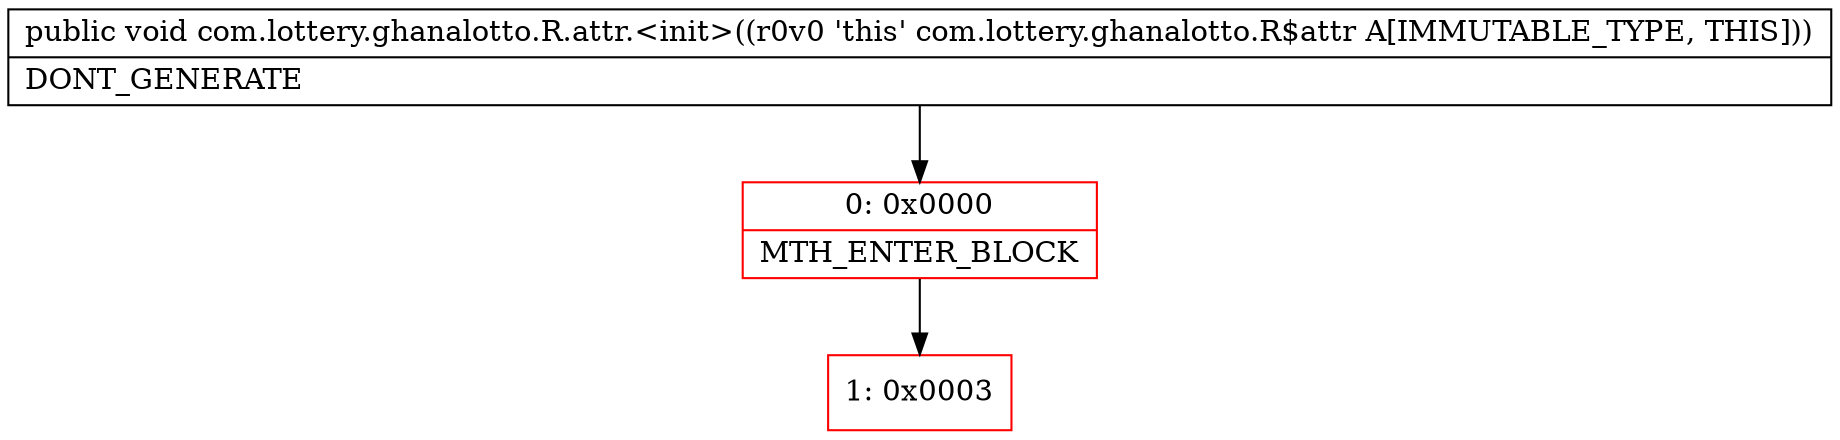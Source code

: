 digraph "CFG forcom.lottery.ghanalotto.R.attr.\<init\>()V" {
subgraph cluster_Region_387797440 {
label = "R(0)";
node [shape=record,color=blue];
}
Node_0 [shape=record,color=red,label="{0\:\ 0x0000|MTH_ENTER_BLOCK\l}"];
Node_1 [shape=record,color=red,label="{1\:\ 0x0003}"];
MethodNode[shape=record,label="{public void com.lottery.ghanalotto.R.attr.\<init\>((r0v0 'this' com.lottery.ghanalotto.R$attr A[IMMUTABLE_TYPE, THIS]))  | DONT_GENERATE\l}"];
MethodNode -> Node_0;
Node_0 -> Node_1;
}

